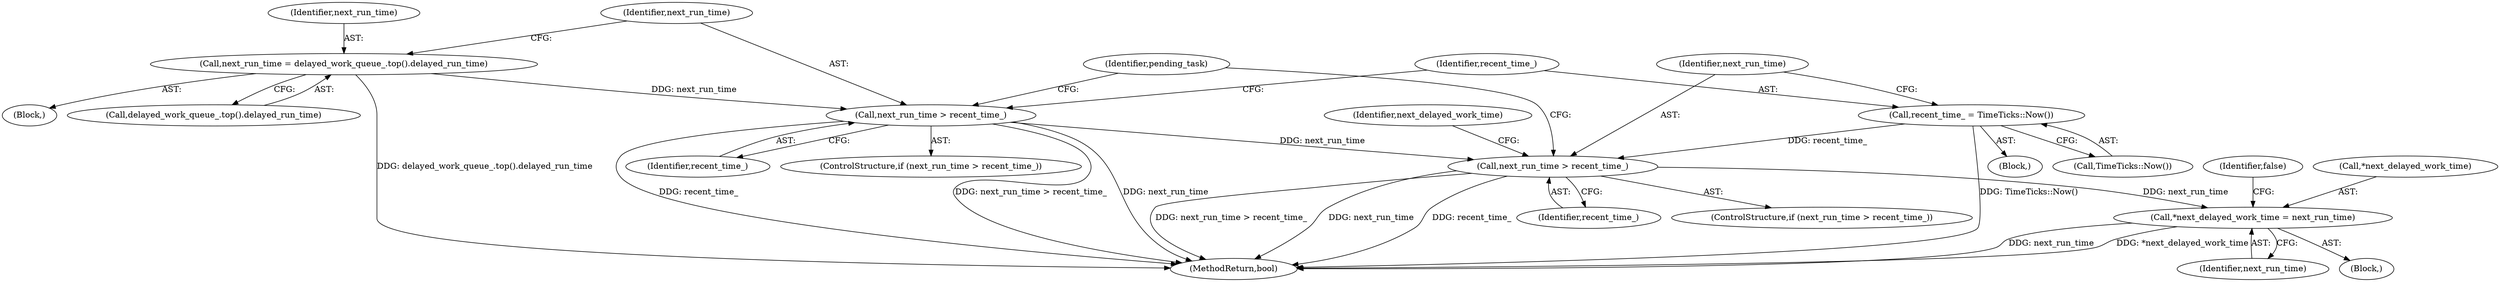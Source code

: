 digraph "0_Chrome_3ff403eecdd23a39853a4ebca52023fbba6c5d00@pointer" {
"1000138" [label="(Call,*next_delayed_work_time = next_run_time)"];
"1000134" [label="(Call,next_run_time > recent_time_)"];
"1000126" [label="(Call,next_run_time > recent_time_)"];
"1000120" [label="(Call,next_run_time = delayed_work_queue_.top().delayed_run_time)"];
"1000130" [label="(Call,recent_time_ = TimeTicks::Now())"];
"1000130" [label="(Call,recent_time_ = TimeTicks::Now())"];
"1000139" [label="(Call,*next_delayed_work_time)"];
"1000129" [label="(Block,)"];
"1000120" [label="(Call,next_run_time = delayed_work_queue_.top().delayed_run_time)"];
"1000125" [label="(ControlStructure,if (next_run_time > recent_time_))"];
"1000132" [label="(Call,TimeTicks::Now())"];
"1000103" [label="(Block,)"];
"1000143" [label="(Identifier,false)"];
"1000134" [label="(Call,next_run_time > recent_time_)"];
"1000122" [label="(Call,delayed_work_queue_.top().delayed_run_time)"];
"1000126" [label="(Call,next_run_time > recent_time_)"];
"1000141" [label="(Identifier,next_run_time)"];
"1000135" [label="(Identifier,next_run_time)"];
"1000128" [label="(Identifier,recent_time_)"];
"1000136" [label="(Identifier,recent_time_)"];
"1000133" [label="(ControlStructure,if (next_run_time > recent_time_))"];
"1000138" [label="(Call,*next_delayed_work_time = next_run_time)"];
"1000164" [label="(MethodReturn,bool)"];
"1000127" [label="(Identifier,next_run_time)"];
"1000131" [label="(Identifier,recent_time_)"];
"1000121" [label="(Identifier,next_run_time)"];
"1000137" [label="(Block,)"];
"1000146" [label="(Identifier,pending_task)"];
"1000140" [label="(Identifier,next_delayed_work_time)"];
"1000138" -> "1000137"  [label="AST: "];
"1000138" -> "1000141"  [label="CFG: "];
"1000139" -> "1000138"  [label="AST: "];
"1000141" -> "1000138"  [label="AST: "];
"1000143" -> "1000138"  [label="CFG: "];
"1000138" -> "1000164"  [label="DDG: next_run_time"];
"1000138" -> "1000164"  [label="DDG: *next_delayed_work_time"];
"1000134" -> "1000138"  [label="DDG: next_run_time"];
"1000134" -> "1000133"  [label="AST: "];
"1000134" -> "1000136"  [label="CFG: "];
"1000135" -> "1000134"  [label="AST: "];
"1000136" -> "1000134"  [label="AST: "];
"1000140" -> "1000134"  [label="CFG: "];
"1000146" -> "1000134"  [label="CFG: "];
"1000134" -> "1000164"  [label="DDG: next_run_time > recent_time_"];
"1000134" -> "1000164"  [label="DDG: next_run_time"];
"1000134" -> "1000164"  [label="DDG: recent_time_"];
"1000126" -> "1000134"  [label="DDG: next_run_time"];
"1000130" -> "1000134"  [label="DDG: recent_time_"];
"1000126" -> "1000125"  [label="AST: "];
"1000126" -> "1000128"  [label="CFG: "];
"1000127" -> "1000126"  [label="AST: "];
"1000128" -> "1000126"  [label="AST: "];
"1000131" -> "1000126"  [label="CFG: "];
"1000146" -> "1000126"  [label="CFG: "];
"1000126" -> "1000164"  [label="DDG: next_run_time > recent_time_"];
"1000126" -> "1000164"  [label="DDG: next_run_time"];
"1000126" -> "1000164"  [label="DDG: recent_time_"];
"1000120" -> "1000126"  [label="DDG: next_run_time"];
"1000120" -> "1000103"  [label="AST: "];
"1000120" -> "1000122"  [label="CFG: "];
"1000121" -> "1000120"  [label="AST: "];
"1000122" -> "1000120"  [label="AST: "];
"1000127" -> "1000120"  [label="CFG: "];
"1000120" -> "1000164"  [label="DDG: delayed_work_queue_.top().delayed_run_time"];
"1000130" -> "1000129"  [label="AST: "];
"1000130" -> "1000132"  [label="CFG: "];
"1000131" -> "1000130"  [label="AST: "];
"1000132" -> "1000130"  [label="AST: "];
"1000135" -> "1000130"  [label="CFG: "];
"1000130" -> "1000164"  [label="DDG: TimeTicks::Now()"];
}
